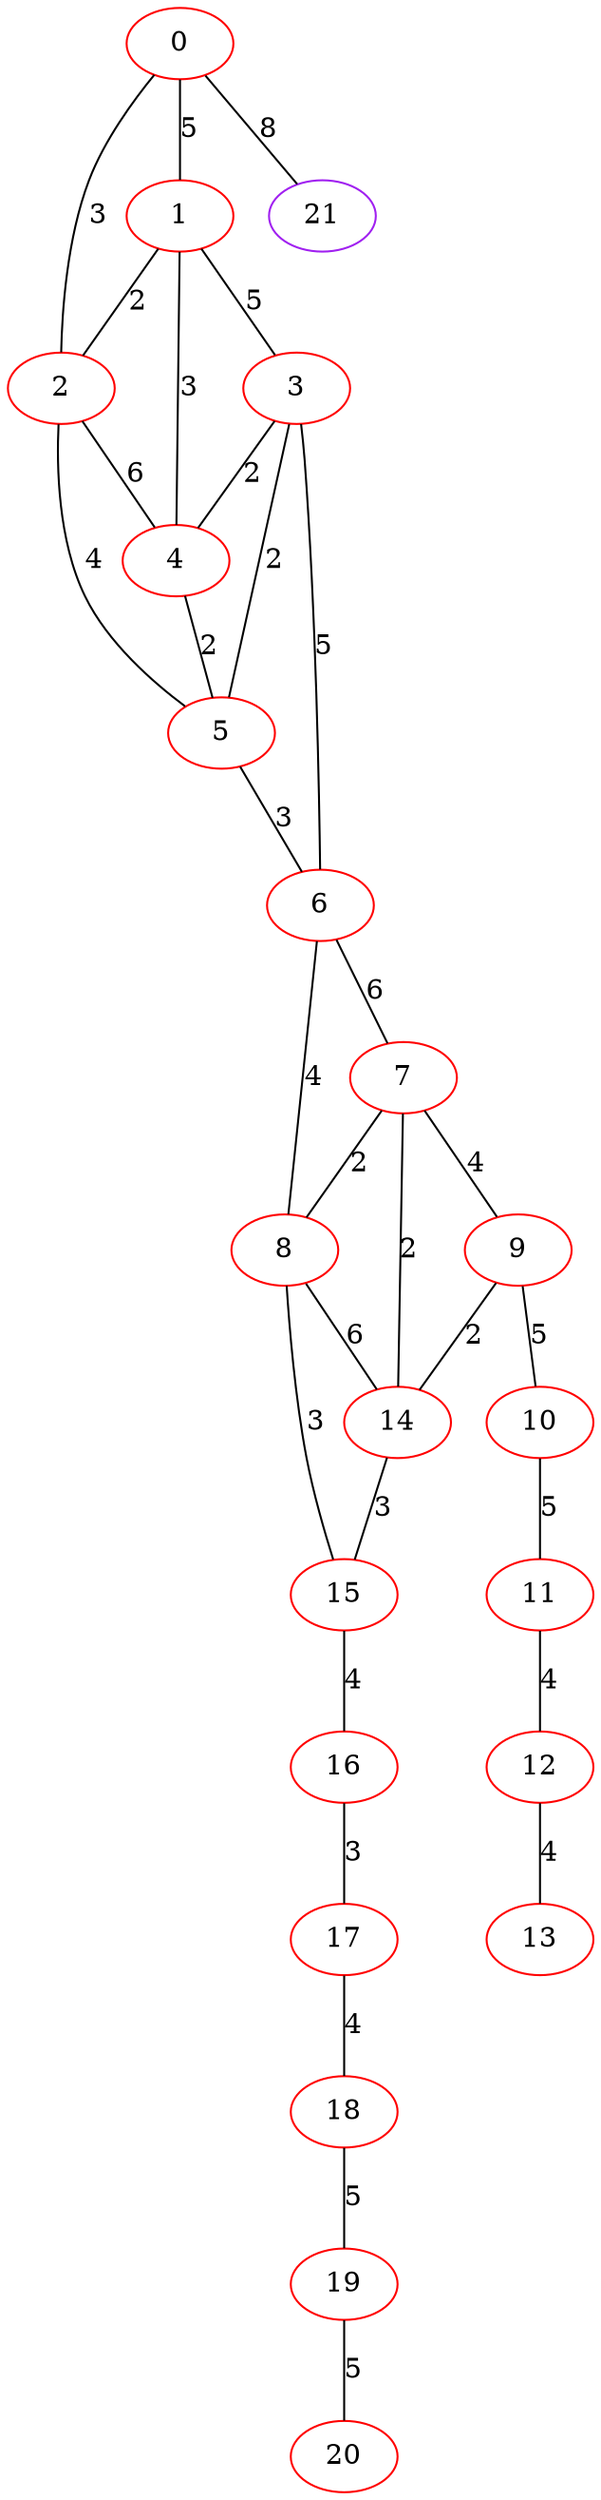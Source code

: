 graph "" {
0 [color=red, weight=1];
1 [color=red, weight=1];
2 [color=red, weight=1];
3 [color=red, weight=1];
4 [color=red, weight=1];
5 [color=red, weight=1];
6 [color=red, weight=1];
7 [color=red, weight=1];
8 [color=red, weight=1];
9 [color=red, weight=1];
10 [color=red, weight=1];
11 [color=red, weight=1];
12 [color=red, weight=1];
13 [color=red, weight=1];
14 [color=red, weight=1];
15 [color=red, weight=1];
16 [color=red, weight=1];
17 [color=red, weight=1];
18 [color=red, weight=1];
19 [color=red, weight=1];
20 [color=red, weight=1];
21 [color=purple, weight=4];
0 -- 1  [key=0, label=5];
0 -- 2  [key=0, label=3];
0 -- 21  [key=0, label=8];
1 -- 2  [key=0, label=2];
1 -- 3  [key=0, label=5];
1 -- 4  [key=0, label=3];
2 -- 4  [key=0, label=6];
2 -- 5  [key=0, label=4];
3 -- 4  [key=0, label=2];
3 -- 5  [key=0, label=2];
3 -- 6  [key=0, label=5];
4 -- 5  [key=0, label=2];
5 -- 6  [key=0, label=3];
6 -- 8  [key=0, label=4];
6 -- 7  [key=0, label=6];
7 -- 8  [key=0, label=2];
7 -- 9  [key=0, label=4];
7 -- 14  [key=0, label=2];
8 -- 15  [key=0, label=3];
8 -- 14  [key=0, label=6];
9 -- 10  [key=0, label=5];
9 -- 14  [key=0, label=2];
10 -- 11  [key=0, label=5];
11 -- 12  [key=0, label=4];
12 -- 13  [key=0, label=4];
14 -- 15  [key=0, label=3];
15 -- 16  [key=0, label=4];
16 -- 17  [key=0, label=3];
17 -- 18  [key=0, label=4];
18 -- 19  [key=0, label=5];
19 -- 20  [key=0, label=5];
}
